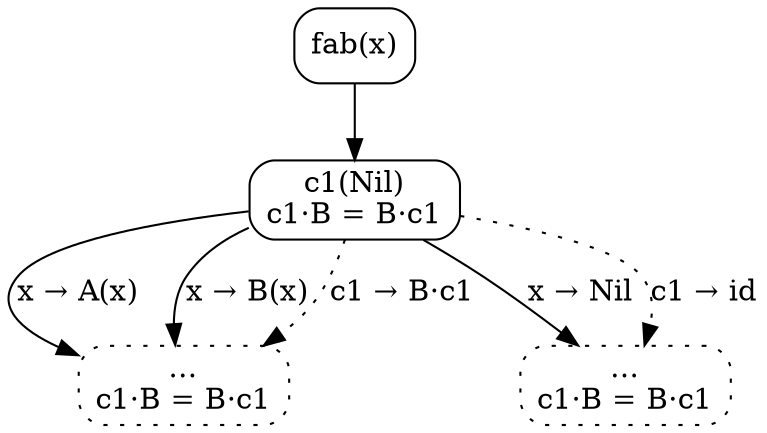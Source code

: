 digraph {
  node [shape=box, style=rounded];

  C0 [label="fab(x)"];
  G1 [label="c1(Nil)\nc1·B = B·c1"];
  C0 -> G1;
  C1 [label="…\nc1·B = B·c1", style="dotted,rounded"];
  G1 -> C1 [label="x → A(x)"];
  G1 -> C1 [label="x → B(x)"];
  G1 -> C1 [label="c1 → B·c1", style=dotted];
  C2 [label="…\nc1·B = B·c1", style="dotted,rounded"];
  G1 -> C2 [label="x → Nil"];
  G1 -> C2 [label="c1 → id", style=dotted];
}
